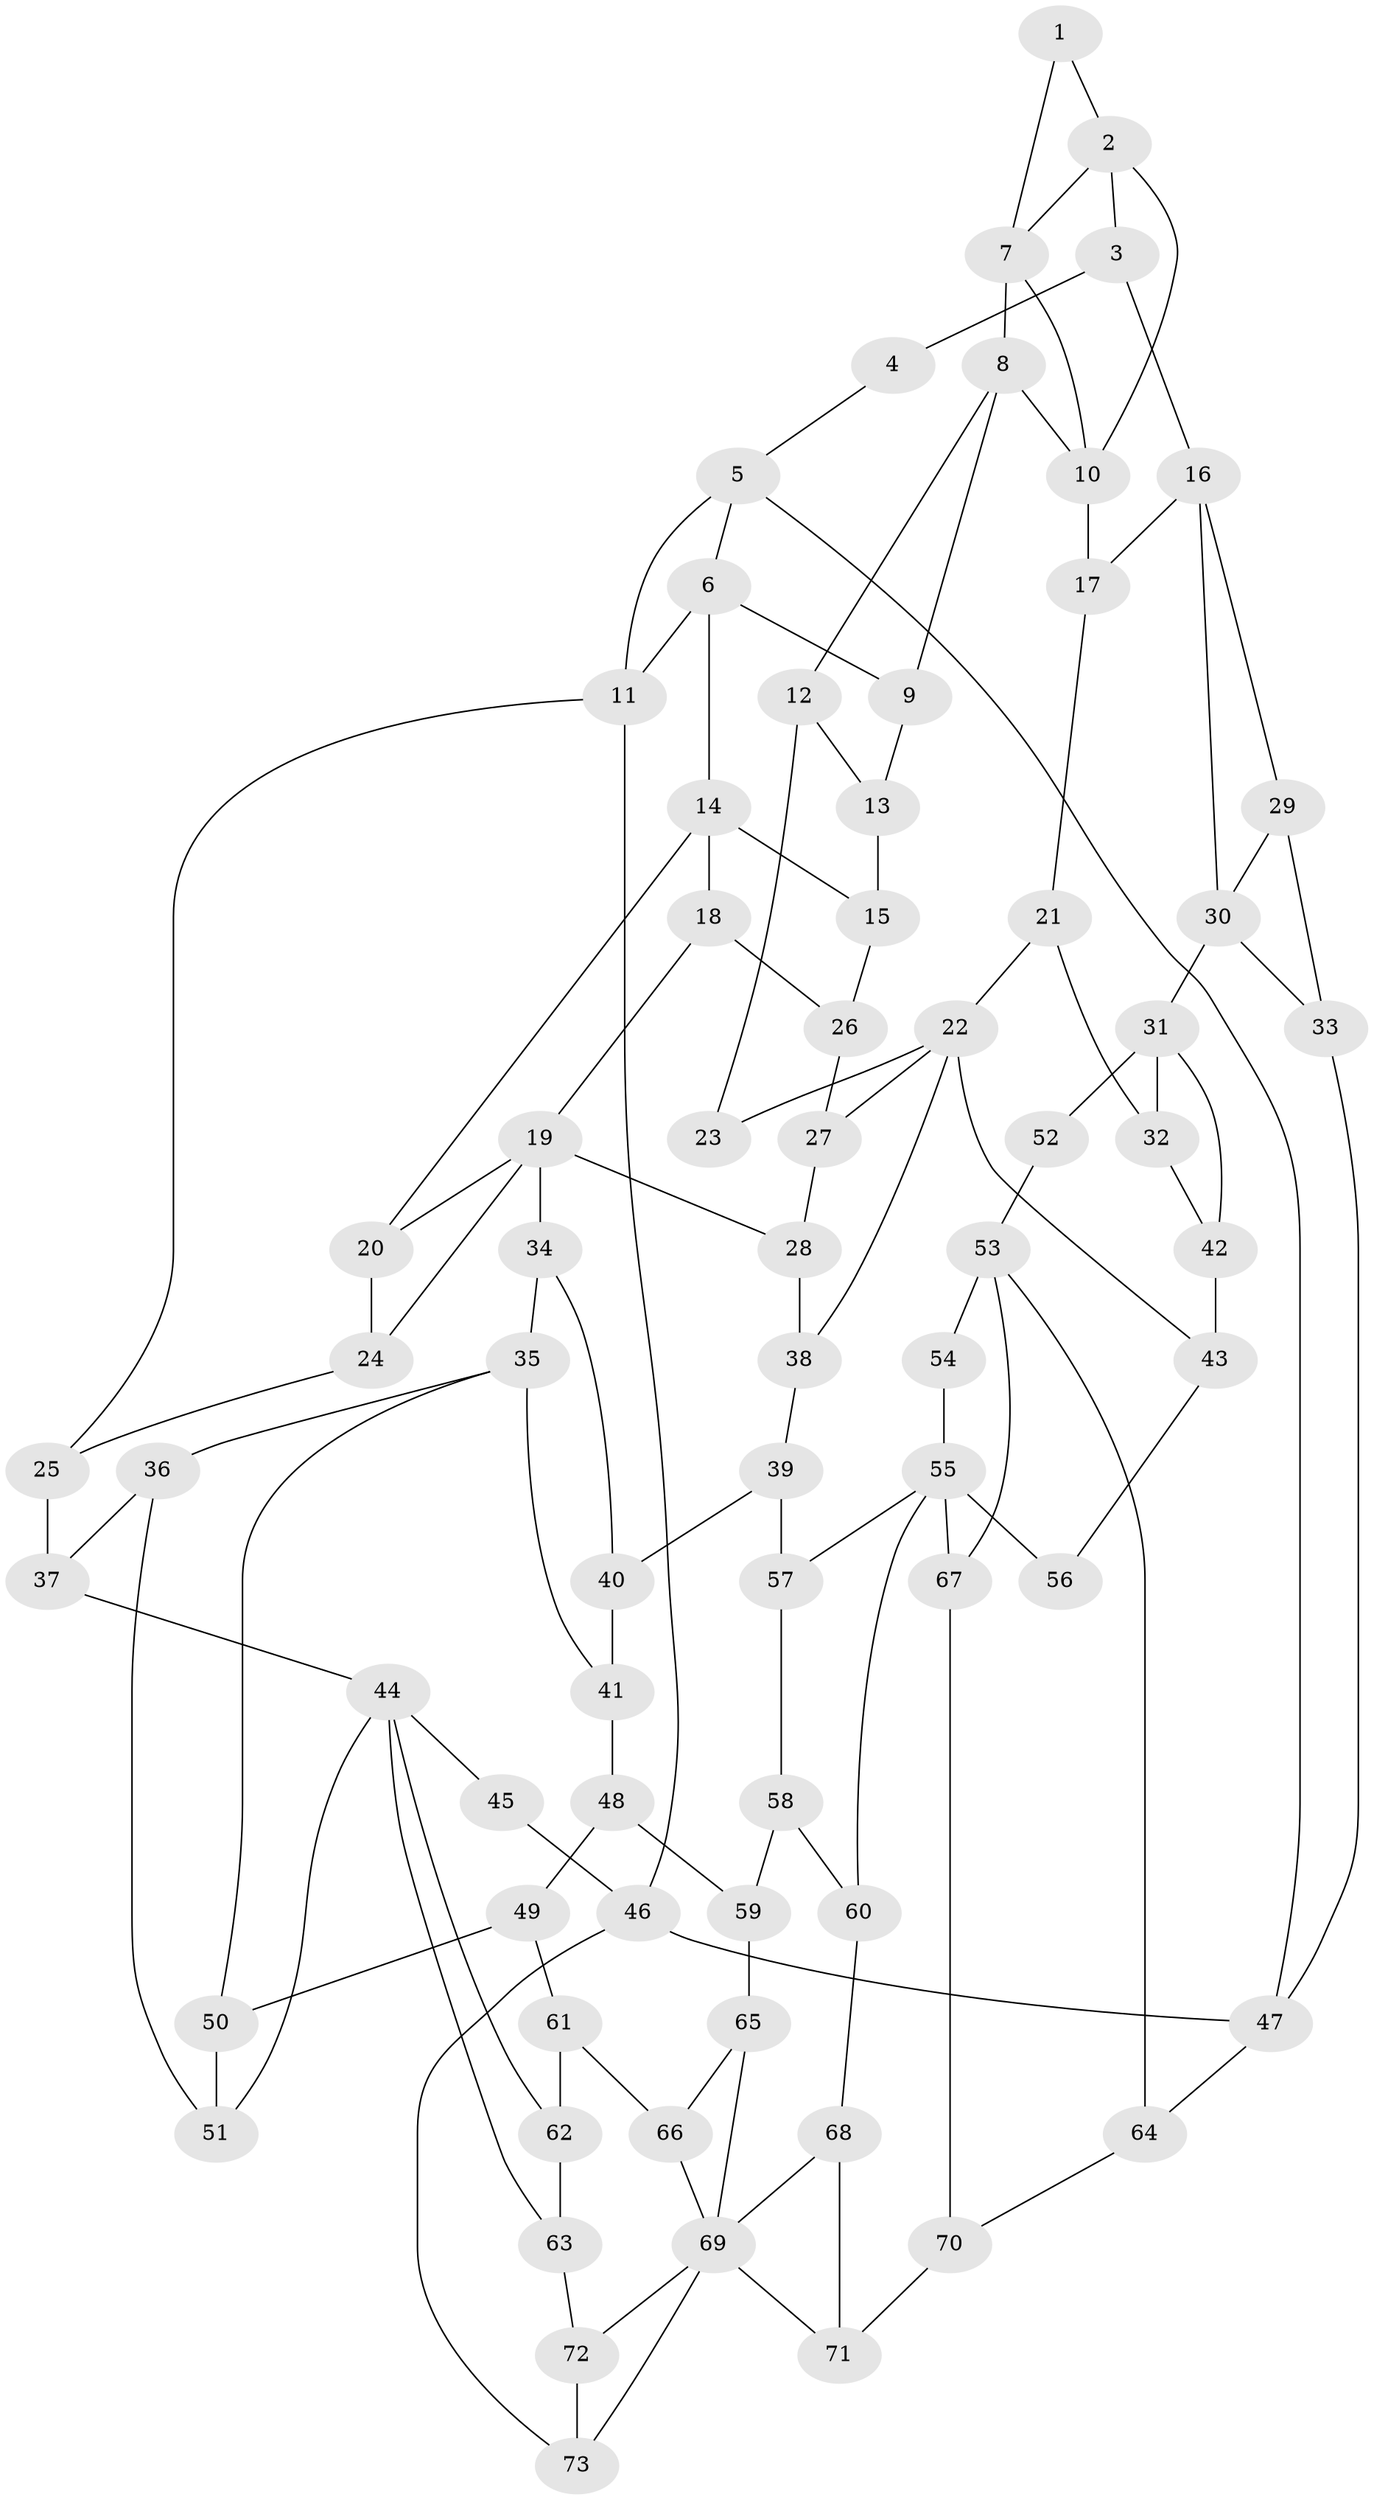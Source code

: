 // original degree distribution, {3: 0.025, 5: 0.525, 4: 0.225, 6: 0.225}
// Generated by graph-tools (version 1.1) at 2025/54/03/04/25 22:54:21]
// undirected, 73 vertices, 119 edges
graph export_dot {
  node [color=gray90,style=filled];
  1;
  2;
  3;
  4;
  5;
  6;
  7;
  8;
  9;
  10;
  11;
  12;
  13;
  14;
  15;
  16;
  17;
  18;
  19;
  20;
  21;
  22;
  23;
  24;
  25;
  26;
  27;
  28;
  29;
  30;
  31;
  32;
  33;
  34;
  35;
  36;
  37;
  38;
  39;
  40;
  41;
  42;
  43;
  44;
  45;
  46;
  47;
  48;
  49;
  50;
  51;
  52;
  53;
  54;
  55;
  56;
  57;
  58;
  59;
  60;
  61;
  62;
  63;
  64;
  65;
  66;
  67;
  68;
  69;
  70;
  71;
  72;
  73;
  1 -- 2 [weight=1.0];
  1 -- 7 [weight=1.0];
  2 -- 3 [weight=2.0];
  2 -- 7 [weight=2.0];
  2 -- 10 [weight=1.0];
  3 -- 4 [weight=2.0];
  3 -- 16 [weight=2.0];
  4 -- 5 [weight=1.0];
  5 -- 6 [weight=1.0];
  5 -- 11 [weight=1.0];
  5 -- 47 [weight=1.0];
  6 -- 9 [weight=1.0];
  6 -- 11 [weight=1.0];
  6 -- 14 [weight=2.0];
  7 -- 8 [weight=2.0];
  7 -- 10 [weight=1.0];
  8 -- 9 [weight=1.0];
  8 -- 10 [weight=1.0];
  8 -- 12 [weight=1.0];
  9 -- 13 [weight=1.0];
  10 -- 17 [weight=1.0];
  11 -- 25 [weight=1.0];
  11 -- 46 [weight=1.0];
  12 -- 13 [weight=1.0];
  12 -- 23 [weight=1.0];
  13 -- 15 [weight=1.0];
  14 -- 15 [weight=1.0];
  14 -- 18 [weight=1.0];
  14 -- 20 [weight=1.0];
  15 -- 26 [weight=1.0];
  16 -- 17 [weight=1.0];
  16 -- 29 [weight=1.0];
  16 -- 30 [weight=1.0];
  17 -- 21 [weight=1.0];
  18 -- 19 [weight=1.0];
  18 -- 26 [weight=1.0];
  19 -- 20 [weight=1.0];
  19 -- 24 [weight=1.0];
  19 -- 28 [weight=1.0];
  19 -- 34 [weight=2.0];
  20 -- 24 [weight=1.0];
  21 -- 22 [weight=1.0];
  21 -- 32 [weight=1.0];
  22 -- 23 [weight=2.0];
  22 -- 27 [weight=1.0];
  22 -- 38 [weight=1.0];
  22 -- 43 [weight=1.0];
  24 -- 25 [weight=1.0];
  25 -- 37 [weight=1.0];
  26 -- 27 [weight=1.0];
  27 -- 28 [weight=1.0];
  28 -- 38 [weight=1.0];
  29 -- 30 [weight=1.0];
  29 -- 33 [weight=1.0];
  30 -- 31 [weight=2.0];
  30 -- 33 [weight=1.0];
  31 -- 32 [weight=1.0];
  31 -- 42 [weight=1.0];
  31 -- 52 [weight=2.0];
  32 -- 42 [weight=1.0];
  33 -- 47 [weight=1.0];
  34 -- 35 [weight=2.0];
  34 -- 40 [weight=1.0];
  35 -- 36 [weight=1.0];
  35 -- 41 [weight=1.0];
  35 -- 50 [weight=1.0];
  36 -- 37 [weight=1.0];
  36 -- 51 [weight=1.0];
  37 -- 44 [weight=1.0];
  38 -- 39 [weight=1.0];
  39 -- 40 [weight=1.0];
  39 -- 57 [weight=1.0];
  40 -- 41 [weight=1.0];
  41 -- 48 [weight=1.0];
  42 -- 43 [weight=1.0];
  43 -- 56 [weight=1.0];
  44 -- 45 [weight=2.0];
  44 -- 51 [weight=1.0];
  44 -- 62 [weight=1.0];
  44 -- 63 [weight=1.0];
  45 -- 46 [weight=1.0];
  46 -- 47 [weight=1.0];
  46 -- 73 [weight=1.0];
  47 -- 64 [weight=1.0];
  48 -- 49 [weight=1.0];
  48 -- 59 [weight=1.0];
  49 -- 50 [weight=1.0];
  49 -- 61 [weight=1.0];
  50 -- 51 [weight=1.0];
  52 -- 53 [weight=2.0];
  53 -- 54 [weight=2.0];
  53 -- 64 [weight=1.0];
  53 -- 67 [weight=1.0];
  54 -- 55 [weight=1.0];
  55 -- 56 [weight=2.0];
  55 -- 57 [weight=1.0];
  55 -- 60 [weight=1.0];
  55 -- 67 [weight=1.0];
  57 -- 58 [weight=1.0];
  58 -- 59 [weight=1.0];
  58 -- 60 [weight=1.0];
  59 -- 65 [weight=1.0];
  60 -- 68 [weight=1.0];
  61 -- 62 [weight=1.0];
  61 -- 66 [weight=1.0];
  62 -- 63 [weight=1.0];
  63 -- 72 [weight=1.0];
  64 -- 70 [weight=1.0];
  65 -- 66 [weight=1.0];
  65 -- 69 [weight=1.0];
  66 -- 69 [weight=1.0];
  67 -- 70 [weight=1.0];
  68 -- 69 [weight=1.0];
  68 -- 71 [weight=1.0];
  69 -- 71 [weight=1.0];
  69 -- 72 [weight=1.0];
  69 -- 73 [weight=1.0];
  70 -- 71 [weight=1.0];
  72 -- 73 [weight=1.0];
}
